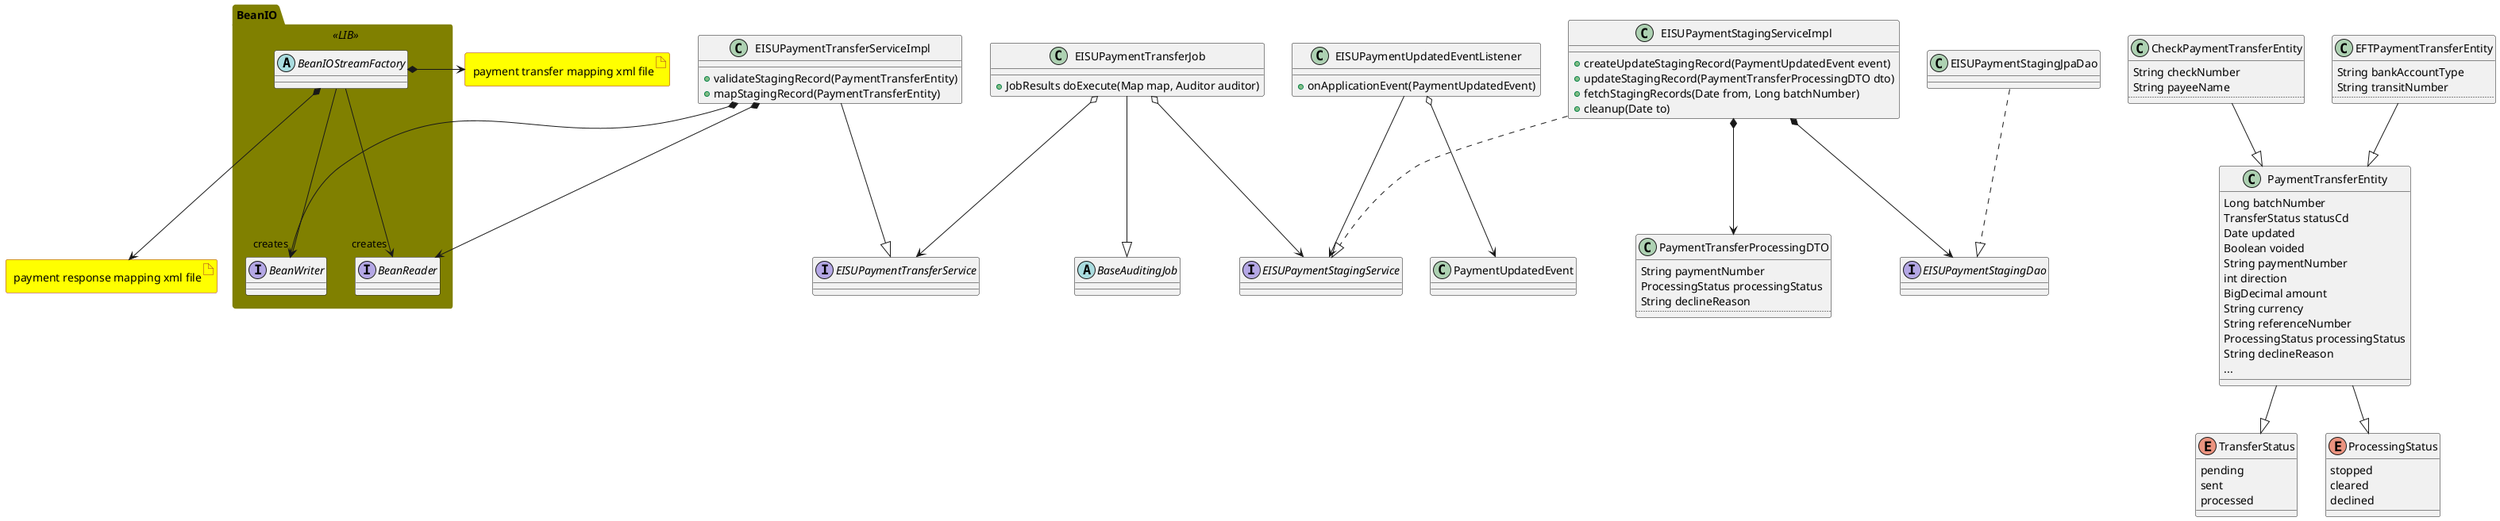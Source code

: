 @startuml
allowmixing

skinparam package {
  BackgroundColor<<LIB>> olive
  BorderColor<<LIB>> olive
}

skinparam artifact {
  BackgroundColor yellow
  BorderColor brown
}

enum TransferStatus {
pending
sent
processed
}

enum ProcessingStatus {
stopped
cleared
declined
}

class PaymentUpdatedEvent
class PaymentTransferEntity {
Long batchNumber
TransferStatus statusCd
Date updated
Boolean voided
String paymentNumber
int direction
BigDecimal amount
String currency
String referenceNumber
ProcessingStatus processingStatus
String declineReason
...
}
class CheckPaymentTransferEntity {
String checkNumber
String payeeName
....
}
class EFTPaymentTransferEntity {
String bankAccountType
String transitNumber
....
}
CheckPaymentTransferEntity --|> PaymentTransferEntity
EFTPaymentTransferEntity --|> PaymentTransferEntity
PaymentTransferEntity --|> TransferStatus
PaymentTransferEntity --|> ProcessingStatus

class EISUPaymentUpdatedEventListener {
+onApplicationEvent(PaymentUpdatedEvent)
}

EISUPaymentUpdatedEventListener o--> PaymentUpdatedEvent

interface EISUPaymentStagingService
class EISUPaymentStagingServiceImpl{
+createUpdateStagingRecord(PaymentUpdatedEvent event)
+updateStagingRecord(PaymentTransferProcessingDTO dto)
+fetchStagingRecords(Date from, Long batchNumber)
+cleanup(Date to)
}

EISUPaymentStagingServiceImpl *--> PaymentTransferProcessingDTO

abstract class BaseAuditingJob

class EISUPaymentTransferJob {
+JobResults doExecute(Map map, Auditor auditor)
}

EISUPaymentTransferJob --|> BaseAuditingJob

interface EISUPaymentTransferService
class EISUPaymentTransferServiceImpl{
+validateStagingRecord(PaymentTransferEntity)
+mapStagingRecord(PaymentTransferEntity)
}

package BeanIO <<LIB>> {
abstract class BeanIOStreamFactory
interface BeanWriter
interface BeanReader

BeanIOStreamFactory --> "creates" BeanWriter
BeanIOStreamFactory --> "creates" BeanReader
}
artifact "payment transfer mapping xml file"
artifact "payment response mapping xml file"


EISUPaymentTransferServiceImpl *--> BeanWriter
EISUPaymentTransferServiceImpl *--> BeanReader

BeanIOStreamFactory *-> "payment transfer mapping xml file"
BeanIOStreamFactory *--> "payment response mapping xml file"




EISUPaymentTransferJob o--> EISUPaymentStagingService
EISUPaymentTransferJob o--> EISUPaymentTransferService

EISUPaymentTransferServiceImpl --|> EISUPaymentTransferService

class PaymentTransferProcessingDTO {
String paymentNumber
ProcessingStatus processingStatus
String declineReason
....
}
EISUPaymentStagingServiceImpl ..|> EISUPaymentStagingService
EISUPaymentUpdatedEventListener --> EISUPaymentStagingService

interface EISUPaymentStagingDao
class EISUPaymentStagingJpaDao
EISUPaymentStagingJpaDao ..|> EISUPaymentStagingDao

EISUPaymentStagingServiceImpl *--> EISUPaymentStagingDao
@enduml